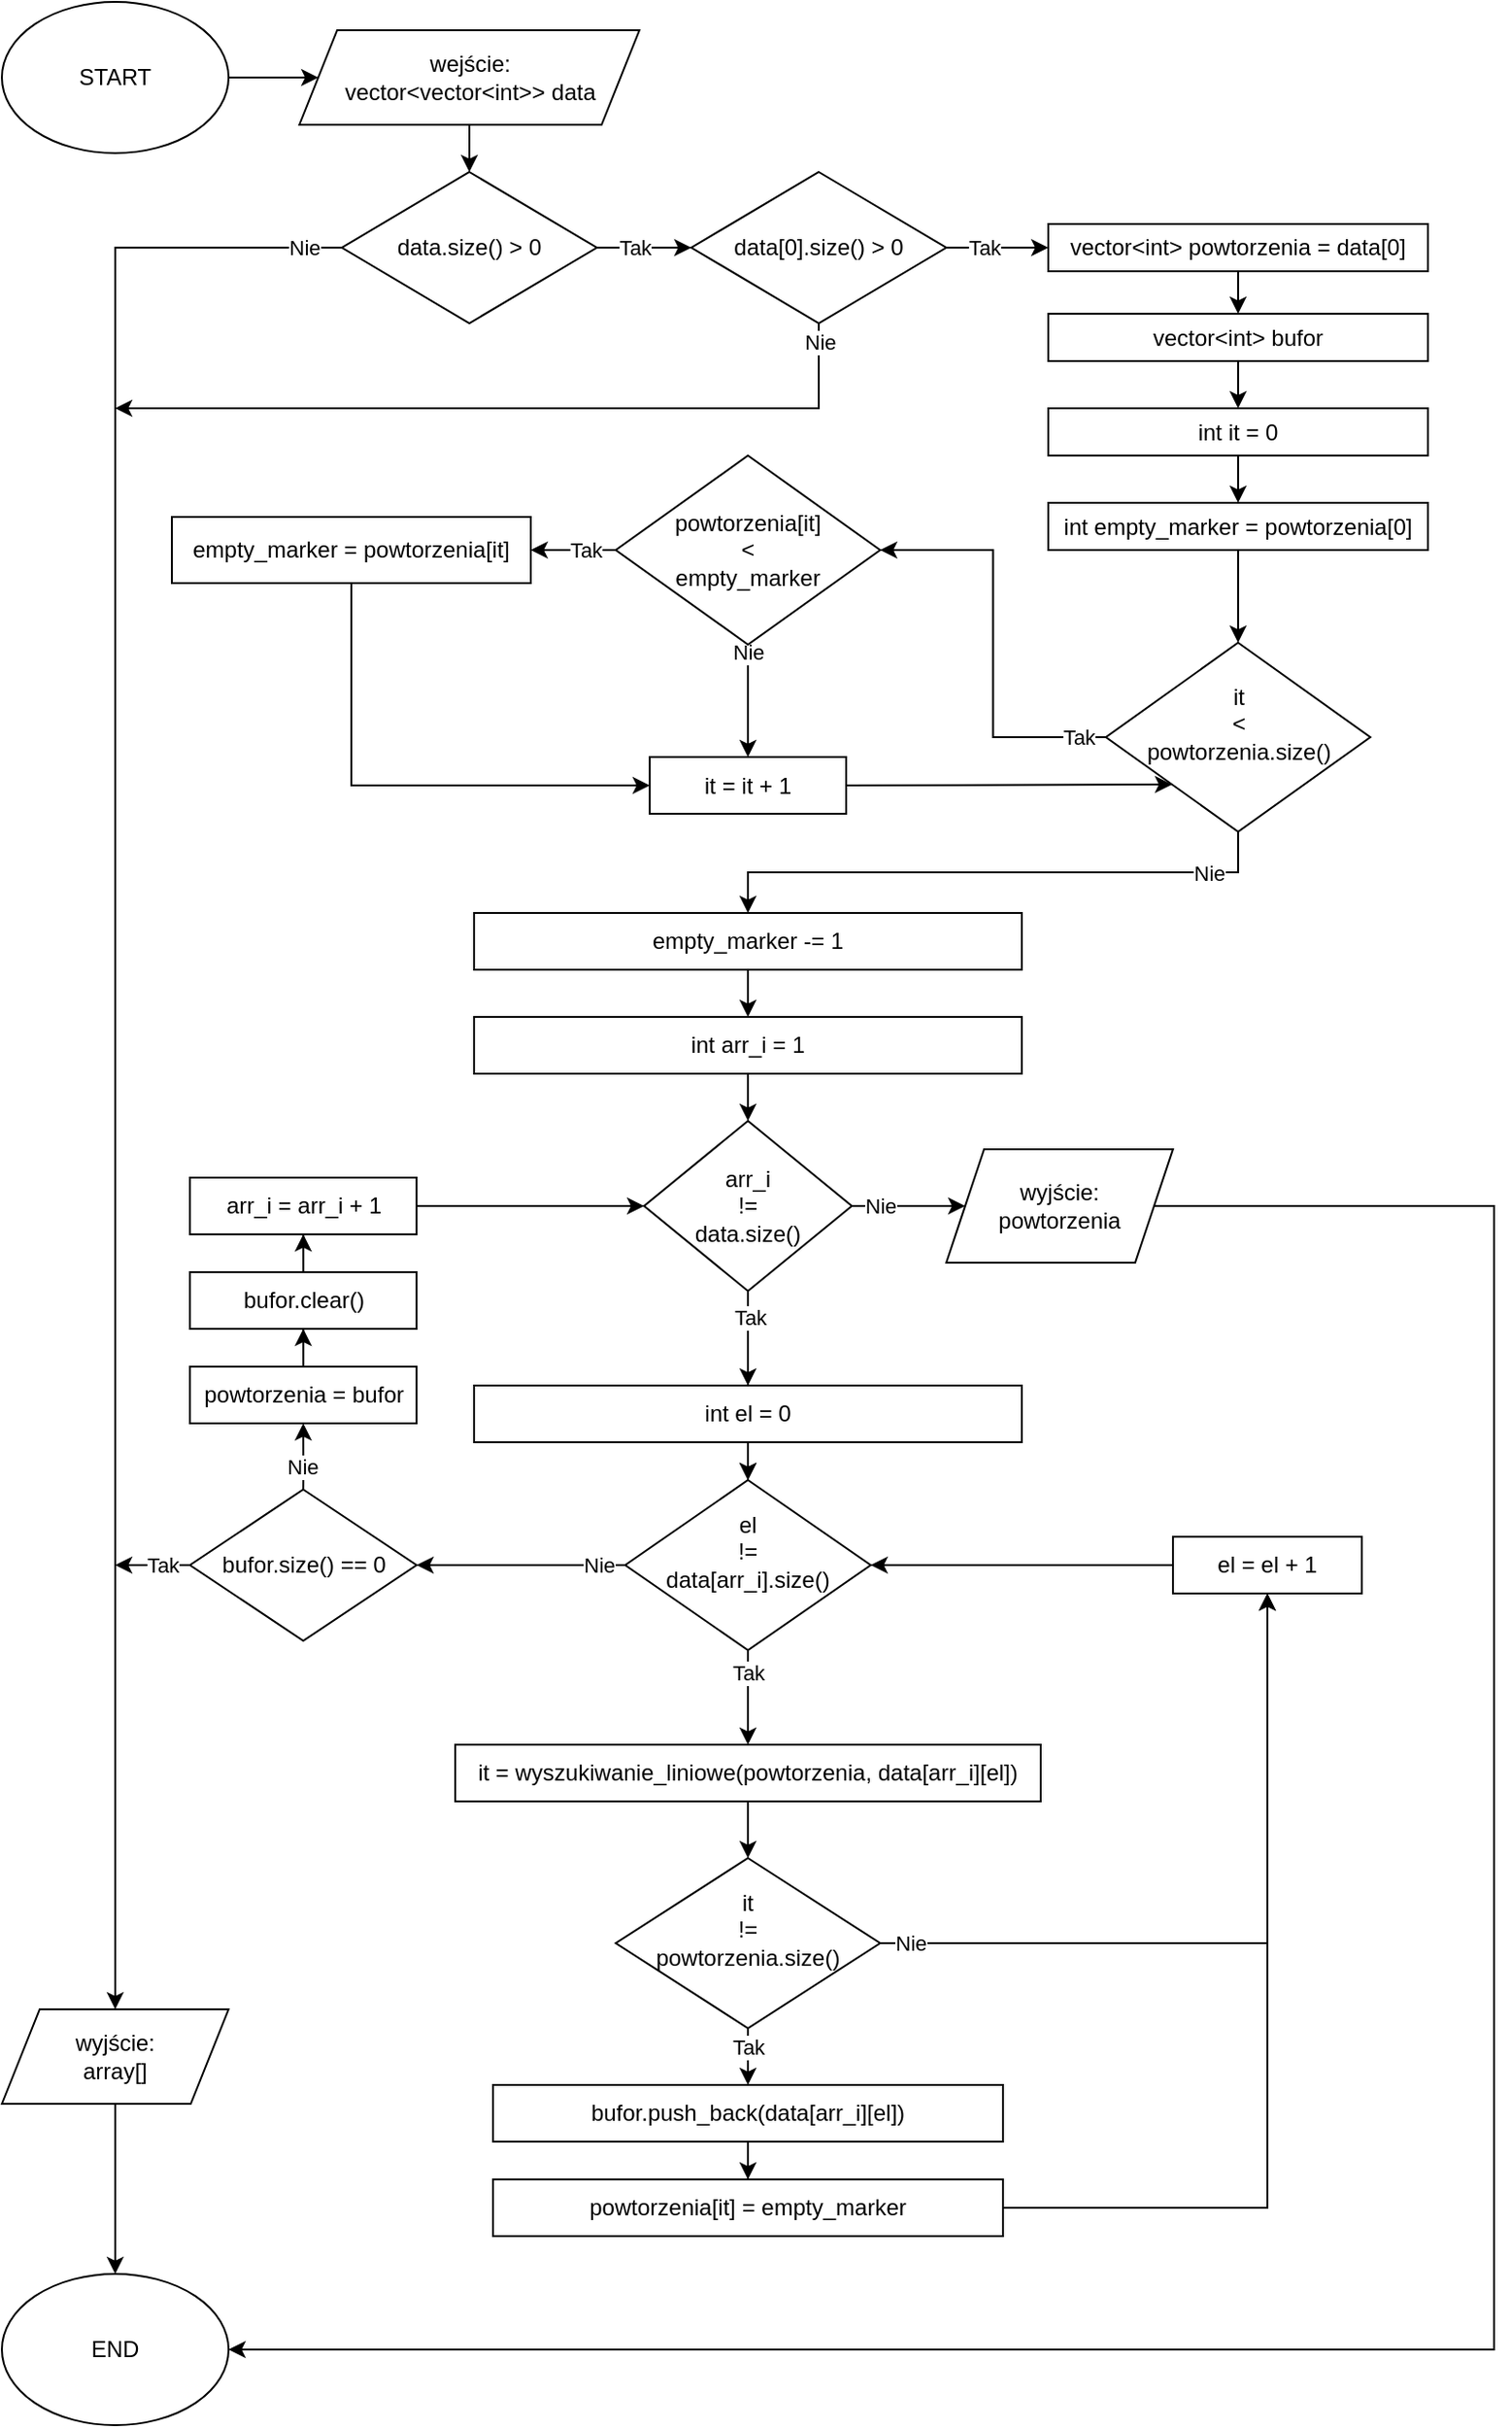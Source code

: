 <mxfile version="20.7.4" type="device"><diagram id="C5RBs43oDa-KdzZeNtuy" name="Page-1"><mxGraphModel dx="1863" dy="614" grid="1" gridSize="10" guides="1" tooltips="1" connect="1" arrows="1" fold="1" page="1" pageScale="1" pageWidth="827" pageHeight="1169" math="0" shadow="0"><root><mxCell id="WIyWlLk6GJQsqaUBKTNV-0"/><mxCell id="WIyWlLk6GJQsqaUBKTNV-1" parent="WIyWlLk6GJQsqaUBKTNV-0"/><mxCell id="8NVyN7WHSs_X_-aghORO-5" style="edgeStyle=orthogonalEdgeStyle;rounded=0;orthogonalLoop=1;jettySize=auto;html=1;" parent="WIyWlLk6GJQsqaUBKTNV-1" source="8NVyN7WHSs_X_-aghORO-1" target="8NVyN7WHSs_X_-aghORO-3" edge="1"><mxGeometry relative="1" as="geometry"/></mxCell><mxCell id="8NVyN7WHSs_X_-aghORO-1" value="START" style="ellipse;whiteSpace=wrap;html=1;" parent="WIyWlLk6GJQsqaUBKTNV-1" vertex="1"><mxGeometry x="-290" y="155" width="120" height="80" as="geometry"/></mxCell><mxCell id="8NVyN7WHSs_X_-aghORO-2" value="END" style="ellipse;whiteSpace=wrap;html=1;" parent="WIyWlLk6GJQsqaUBKTNV-1" vertex="1"><mxGeometry x="-290" y="1357" width="120" height="80" as="geometry"/></mxCell><mxCell id="8NVyN7WHSs_X_-aghORO-12" style="edgeStyle=orthogonalEdgeStyle;rounded=0;orthogonalLoop=1;jettySize=auto;html=1;entryX=0.5;entryY=0;entryDx=0;entryDy=0;" parent="WIyWlLk6GJQsqaUBKTNV-1" source="8NVyN7WHSs_X_-aghORO-3" target="kOhdva7PR1psGxXAZzKO-99" edge="1"><mxGeometry relative="1" as="geometry"><mxPoint x="-54.981" y="240.011" as="targetPoint"/></mxGeometry></mxCell><mxCell id="8NVyN7WHSs_X_-aghORO-3" value="wejście:&lt;br&gt;vector&amp;lt;vector&amp;lt;int&amp;gt;&amp;gt; data" style="shape=parallelogram;perimeter=parallelogramPerimeter;whiteSpace=wrap;html=1;fixedSize=1;" parent="WIyWlLk6GJQsqaUBKTNV-1" vertex="1"><mxGeometry x="-132.5" y="170" width="180" height="50" as="geometry"/></mxCell><mxCell id="8NVyN7WHSs_X_-aghORO-14" style="edgeStyle=orthogonalEdgeStyle;rounded=0;orthogonalLoop=1;jettySize=auto;html=1;entryX=0.5;entryY=0;entryDx=0;entryDy=0;exitX=0;exitY=0.5;exitDx=0;exitDy=0;" parent="WIyWlLk6GJQsqaUBKTNV-1" source="kOhdva7PR1psGxXAZzKO-99" target="8NVyN7WHSs_X_-aghORO-10" edge="1"><mxGeometry relative="1" as="geometry"><mxPoint x="-134.974" y="285.015" as="sourcePoint"/></mxGeometry></mxCell><mxCell id="8NVyN7WHSs_X_-aghORO-16" value="Nie" style="edgeLabel;html=1;align=center;verticalAlign=middle;resizable=0;points=[];" parent="8NVyN7WHSs_X_-aghORO-14" vertex="1" connectable="0"><mxGeometry x="-0.878" y="-1" relative="1" as="geometry"><mxPoint x="44" y="1" as="offset"/></mxGeometry></mxCell><mxCell id="kOhdva7PR1psGxXAZzKO-93" style="edgeStyle=orthogonalEdgeStyle;rounded=0;orthogonalLoop=1;jettySize=auto;html=1;entryX=0;entryY=0.5;entryDx=0;entryDy=0;exitX=1;exitY=0.5;exitDx=0;exitDy=0;" parent="WIyWlLk6GJQsqaUBKTNV-1" source="kOhdva7PR1psGxXAZzKO-99" target="kOhdva7PR1psGxXAZzKO-88" edge="1"><mxGeometry relative="1" as="geometry"><mxPoint x="25" y="285" as="sourcePoint"/></mxGeometry></mxCell><mxCell id="kOhdva7PR1psGxXAZzKO-95" value="Tak" style="edgeLabel;html=1;align=center;verticalAlign=middle;resizable=0;points=[];" parent="kOhdva7PR1psGxXAZzKO-93" vertex="1" connectable="0"><mxGeometry x="-0.769" relative="1" as="geometry"><mxPoint x="14" as="offset"/></mxGeometry></mxCell><mxCell id="8NVyN7WHSs_X_-aghORO-19" style="edgeStyle=orthogonalEdgeStyle;rounded=0;orthogonalLoop=1;jettySize=auto;html=1;" parent="WIyWlLk6GJQsqaUBKTNV-1" source="8NVyN7WHSs_X_-aghORO-10" target="8NVyN7WHSs_X_-aghORO-2" edge="1"><mxGeometry relative="1" as="geometry"/></mxCell><mxCell id="8NVyN7WHSs_X_-aghORO-10" value="wyjście:&lt;br&gt;array[]" style="shape=parallelogram;perimeter=parallelogramPerimeter;whiteSpace=wrap;html=1;fixedSize=1;" parent="WIyWlLk6GJQsqaUBKTNV-1" vertex="1"><mxGeometry x="-290" y="1217" width="120" height="50" as="geometry"/></mxCell><mxCell id="RmGd3rbnO8mDJZcx6CPZ-2" style="edgeStyle=orthogonalEdgeStyle;rounded=0;orthogonalLoop=1;jettySize=auto;html=1;exitX=0;exitY=0.5;exitDx=0;exitDy=0;entryX=1;entryY=0.5;entryDx=0;entryDy=0;" parent="WIyWlLk6GJQsqaUBKTNV-1" source="8NVyN7WHSs_X_-aghORO-27" target="8NVyN7WHSs_X_-aghORO-29" edge="1"><mxGeometry relative="1" as="geometry"/></mxCell><mxCell id="RmGd3rbnO8mDJZcx6CPZ-8" value="Tak" style="edgeLabel;html=1;align=center;verticalAlign=middle;resizable=0;points=[];" parent="RmGd3rbnO8mDJZcx6CPZ-2" vertex="1" connectable="0"><mxGeometry x="-0.742" y="-1" relative="1" as="geometry"><mxPoint x="-10" y="1" as="offset"/></mxGeometry></mxCell><mxCell id="RmGd3rbnO8mDJZcx6CPZ-22" style="edgeStyle=orthogonalEdgeStyle;rounded=0;orthogonalLoop=1;jettySize=auto;html=1;exitX=0.5;exitY=1;exitDx=0;exitDy=0;entryX=0.5;entryY=0;entryDx=0;entryDy=0;" parent="WIyWlLk6GJQsqaUBKTNV-1" source="8NVyN7WHSs_X_-aghORO-27" target="RmGd3rbnO8mDJZcx6CPZ-20" edge="1"><mxGeometry relative="1" as="geometry"><mxPoint x="50" y="569" as="targetPoint"/><Array as="points"><mxPoint x="105" y="550"/><mxPoint x="105" y="550"/></Array></mxGeometry></mxCell><mxCell id="RmGd3rbnO8mDJZcx6CPZ-23" value="Nie" style="edgeLabel;html=1;align=center;verticalAlign=middle;resizable=0;points=[];" parent="RmGd3rbnO8mDJZcx6CPZ-22" vertex="1" connectable="0"><mxGeometry x="-0.438" relative="1" as="geometry"><mxPoint y="-13" as="offset"/></mxGeometry></mxCell><mxCell id="8NVyN7WHSs_X_-aghORO-27" value="powtorzenia[it]&lt;br&gt;&amp;lt;&lt;br&gt;empty_marker" style="rhombus;whiteSpace=wrap;html=1;" parent="WIyWlLk6GJQsqaUBKTNV-1" vertex="1"><mxGeometry x="35" y="395" width="140" height="100" as="geometry"/></mxCell><mxCell id="RmGd3rbnO8mDJZcx6CPZ-28" style="edgeStyle=orthogonalEdgeStyle;rounded=0;orthogonalLoop=1;jettySize=auto;html=1;entryX=0;entryY=0.5;entryDx=0;entryDy=0;" parent="WIyWlLk6GJQsqaUBKTNV-1" source="8NVyN7WHSs_X_-aghORO-29" target="RmGd3rbnO8mDJZcx6CPZ-20" edge="1"><mxGeometry relative="1" as="geometry"><Array as="points"><mxPoint x="-105" y="569"/></Array></mxGeometry></mxCell><mxCell id="8NVyN7WHSs_X_-aghORO-29" value="empty_marker = powtorzenia[it]" style="rounded=0;whiteSpace=wrap;html=1;" parent="WIyWlLk6GJQsqaUBKTNV-1" vertex="1"><mxGeometry x="-200" y="427.5" width="190" height="35" as="geometry"/></mxCell><mxCell id="kOhdva7PR1psGxXAZzKO-0" style="edgeStyle=orthogonalEdgeStyle;rounded=0;orthogonalLoop=1;jettySize=auto;html=1;" parent="WIyWlLk6GJQsqaUBKTNV-1" source="8NVyN7WHSs_X_-aghORO-37" target="8NVyN7WHSs_X_-aghORO-38" edge="1"><mxGeometry relative="1" as="geometry"/></mxCell><mxCell id="8NVyN7WHSs_X_-aghORO-37" value="int arr_i = 1" style="rounded=0;whiteSpace=wrap;html=1;" parent="WIyWlLk6GJQsqaUBKTNV-1" vertex="1"><mxGeometry x="-40" y="692" width="290" height="30" as="geometry"/></mxCell><mxCell id="kOhdva7PR1psGxXAZzKO-1" style="edgeStyle=orthogonalEdgeStyle;rounded=0;orthogonalLoop=1;jettySize=auto;html=1;" parent="WIyWlLk6GJQsqaUBKTNV-1" source="8NVyN7WHSs_X_-aghORO-38" target="8NVyN7WHSs_X_-aghORO-41" edge="1"><mxGeometry relative="1" as="geometry"/></mxCell><mxCell id="kOhdva7PR1psGxXAZzKO-36" value="" style="edgeStyle=orthogonalEdgeStyle;rounded=0;orthogonalLoop=1;jettySize=auto;html=1;" parent="WIyWlLk6GJQsqaUBKTNV-1" source="8NVyN7WHSs_X_-aghORO-38" target="8NVyN7WHSs_X_-aghORO-42" edge="1"><mxGeometry relative="1" as="geometry"/></mxCell><mxCell id="kOhdva7PR1psGxXAZzKO-37" value="Tak" style="edgeLabel;html=1;align=center;verticalAlign=middle;resizable=0;points=[];" parent="kOhdva7PR1psGxXAZzKO-36" vertex="1" connectable="0"><mxGeometry x="-0.72" y="1" relative="1" as="geometry"><mxPoint as="offset"/></mxGeometry></mxCell><mxCell id="kOhdva7PR1psGxXAZzKO-73" style="edgeStyle=orthogonalEdgeStyle;rounded=0;orthogonalLoop=1;jettySize=auto;html=1;entryX=0;entryY=0.5;entryDx=0;entryDy=0;" parent="WIyWlLk6GJQsqaUBKTNV-1" source="8NVyN7WHSs_X_-aghORO-38" target="kOhdva7PR1psGxXAZzKO-72" edge="1"><mxGeometry relative="1" as="geometry"/></mxCell><mxCell id="kOhdva7PR1psGxXAZzKO-74" value="Nie" style="edgeLabel;html=1;align=center;verticalAlign=middle;resizable=0;points=[];" parent="kOhdva7PR1psGxXAZzKO-73" vertex="1" connectable="0"><mxGeometry x="-0.809" relative="1" as="geometry"><mxPoint x="9" as="offset"/></mxGeometry></mxCell><mxCell id="8NVyN7WHSs_X_-aghORO-38" value="arr_i&lt;br&gt;!=&lt;br&gt;data.size()" style="rhombus;whiteSpace=wrap;html=1;" parent="WIyWlLk6GJQsqaUBKTNV-1" vertex="1"><mxGeometry x="50" y="747" width="110" height="90" as="geometry"/></mxCell><mxCell id="kOhdva7PR1psGxXAZzKO-66" style="edgeStyle=orthogonalEdgeStyle;rounded=0;orthogonalLoop=1;jettySize=auto;html=1;entryX=0;entryY=0.5;entryDx=0;entryDy=0;" parent="WIyWlLk6GJQsqaUBKTNV-1" source="8NVyN7WHSs_X_-aghORO-40" target="8NVyN7WHSs_X_-aghORO-38" edge="1"><mxGeometry relative="1" as="geometry"/></mxCell><mxCell id="8NVyN7WHSs_X_-aghORO-40" value="arr_i = arr_i + 1" style="rounded=0;whiteSpace=wrap;html=1;" parent="WIyWlLk6GJQsqaUBKTNV-1" vertex="1"><mxGeometry x="-190.44" y="777" width="120" height="30" as="geometry"/></mxCell><mxCell id="kOhdva7PR1psGxXAZzKO-17" style="edgeStyle=orthogonalEdgeStyle;rounded=0;orthogonalLoop=1;jettySize=auto;html=1;" parent="WIyWlLk6GJQsqaUBKTNV-1" source="8NVyN7WHSs_X_-aghORO-41" target="8NVyN7WHSs_X_-aghORO-42" edge="1"><mxGeometry relative="1" as="geometry"/></mxCell><mxCell id="8NVyN7WHSs_X_-aghORO-41" value="&amp;nbsp;int el = 0&amp;nbsp;" style="rounded=0;whiteSpace=wrap;html=1;" parent="WIyWlLk6GJQsqaUBKTNV-1" vertex="1"><mxGeometry x="-40" y="887" width="290" height="30" as="geometry"/></mxCell><mxCell id="kOhdva7PR1psGxXAZzKO-34" style="edgeStyle=orthogonalEdgeStyle;rounded=0;orthogonalLoop=1;jettySize=auto;html=1;entryX=0.5;entryY=0;entryDx=0;entryDy=0;" parent="WIyWlLk6GJQsqaUBKTNV-1" source="8NVyN7WHSs_X_-aghORO-42" target="kOhdva7PR1psGxXAZzKO-33" edge="1"><mxGeometry relative="1" as="geometry"/></mxCell><mxCell id="kOhdva7PR1psGxXAZzKO-35" value="Tak" style="edgeLabel;html=1;align=center;verticalAlign=middle;resizable=0;points=[];" parent="kOhdva7PR1psGxXAZzKO-34" vertex="1" connectable="0"><mxGeometry x="-0.668" relative="1" as="geometry"><mxPoint y="3" as="offset"/></mxGeometry></mxCell><mxCell id="kOhdva7PR1psGxXAZzKO-56" style="edgeStyle=orthogonalEdgeStyle;rounded=0;orthogonalLoop=1;jettySize=auto;html=1;entryX=1;entryY=0.5;entryDx=0;entryDy=0;" parent="WIyWlLk6GJQsqaUBKTNV-1" source="8NVyN7WHSs_X_-aghORO-42" target="kOhdva7PR1psGxXAZzKO-54" edge="1"><mxGeometry relative="1" as="geometry"/></mxCell><mxCell id="kOhdva7PR1psGxXAZzKO-57" value="Nie" style="edgeLabel;html=1;align=center;verticalAlign=middle;resizable=0;points=[];" parent="kOhdva7PR1psGxXAZzKO-56" vertex="1" connectable="0"><mxGeometry x="-0.8" y="4" relative="1" as="geometry"><mxPoint x="-3" y="-4" as="offset"/></mxGeometry></mxCell><mxCell id="8NVyN7WHSs_X_-aghORO-42" value="el&lt;br&gt;!=&lt;br&gt;data[arr_i].size()&lt;br&gt;&amp;nbsp; &amp;nbsp;" style="rhombus;whiteSpace=wrap;html=1;" parent="WIyWlLk6GJQsqaUBKTNV-1" vertex="1"><mxGeometry x="40" y="937" width="130" height="90" as="geometry"/></mxCell><mxCell id="kOhdva7PR1psGxXAZzKO-24" style="edgeStyle=orthogonalEdgeStyle;rounded=0;orthogonalLoop=1;jettySize=auto;html=1;entryX=1;entryY=0.5;entryDx=0;entryDy=0;" parent="WIyWlLk6GJQsqaUBKTNV-1" source="8NVyN7WHSs_X_-aghORO-43" target="8NVyN7WHSs_X_-aghORO-42" edge="1"><mxGeometry relative="1" as="geometry"><Array as="points"><mxPoint x="310" y="982"/><mxPoint x="310" y="982"/></Array></mxGeometry></mxCell><mxCell id="8NVyN7WHSs_X_-aghORO-43" value="el = el + 1" style="rounded=0;whiteSpace=wrap;html=1;" parent="WIyWlLk6GJQsqaUBKTNV-1" vertex="1"><mxGeometry x="330" y="967" width="100" height="30" as="geometry"/></mxCell><mxCell id="kOhdva7PR1psGxXAZzKO-40" style="edgeStyle=orthogonalEdgeStyle;rounded=0;orthogonalLoop=1;jettySize=auto;html=1;entryX=0.5;entryY=0;entryDx=0;entryDy=0;" parent="WIyWlLk6GJQsqaUBKTNV-1" source="kOhdva7PR1psGxXAZzKO-33" target="kOhdva7PR1psGxXAZzKO-38" edge="1"><mxGeometry relative="1" as="geometry"/></mxCell><mxCell id="kOhdva7PR1psGxXAZzKO-33" value="it = wyszukiwanie_liniowe(powtorzenia, data[arr_i][el])" style="rounded=0;whiteSpace=wrap;html=1;" parent="WIyWlLk6GJQsqaUBKTNV-1" vertex="1"><mxGeometry x="-50" y="1077" width="310" height="30" as="geometry"/></mxCell><mxCell id="kOhdva7PR1psGxXAZzKO-42" style="edgeStyle=orthogonalEdgeStyle;rounded=0;orthogonalLoop=1;jettySize=auto;html=1;entryX=0.5;entryY=1;entryDx=0;entryDy=0;" parent="WIyWlLk6GJQsqaUBKTNV-1" source="kOhdva7PR1psGxXAZzKO-38" target="8NVyN7WHSs_X_-aghORO-43" edge="1"><mxGeometry relative="1" as="geometry"/></mxCell><mxCell id="kOhdva7PR1psGxXAZzKO-43" value="Nie" style="edgeLabel;html=1;align=center;verticalAlign=middle;resizable=0;points=[];" parent="kOhdva7PR1psGxXAZzKO-42" vertex="1" connectable="0"><mxGeometry x="-0.919" relative="1" as="geometry"><mxPoint as="offset"/></mxGeometry></mxCell><mxCell id="kOhdva7PR1psGxXAZzKO-47" style="edgeStyle=orthogonalEdgeStyle;rounded=0;orthogonalLoop=1;jettySize=auto;html=1;" parent="WIyWlLk6GJQsqaUBKTNV-1" source="kOhdva7PR1psGxXAZzKO-38" target="kOhdva7PR1psGxXAZzKO-44" edge="1"><mxGeometry relative="1" as="geometry"/></mxCell><mxCell id="kOhdva7PR1psGxXAZzKO-53" value="Tak" style="edgeLabel;html=1;align=center;verticalAlign=middle;resizable=0;points=[];" parent="kOhdva7PR1psGxXAZzKO-47" vertex="1" connectable="0"><mxGeometry x="-0.784" relative="1" as="geometry"><mxPoint y="4" as="offset"/></mxGeometry></mxCell><mxCell id="kOhdva7PR1psGxXAZzKO-38" value="it&lt;br&gt;!=&lt;br&gt;powtorzenia.size()&lt;br&gt;&amp;nbsp; &amp;nbsp;&amp;nbsp;" style="rhombus;whiteSpace=wrap;html=1;" parent="WIyWlLk6GJQsqaUBKTNV-1" vertex="1"><mxGeometry x="35" y="1137" width="140" height="90" as="geometry"/></mxCell><mxCell id="kOhdva7PR1psGxXAZzKO-48" style="edgeStyle=orthogonalEdgeStyle;rounded=0;orthogonalLoop=1;jettySize=auto;html=1;entryX=0.5;entryY=0;entryDx=0;entryDy=0;" parent="WIyWlLk6GJQsqaUBKTNV-1" source="kOhdva7PR1psGxXAZzKO-44" target="kOhdva7PR1psGxXAZzKO-46" edge="1"><mxGeometry relative="1" as="geometry"/></mxCell><mxCell id="kOhdva7PR1psGxXAZzKO-44" value="bufor.push_back(data[arr_i][el])" style="rounded=0;whiteSpace=wrap;html=1;" parent="WIyWlLk6GJQsqaUBKTNV-1" vertex="1"><mxGeometry x="-30" y="1257" width="270" height="30" as="geometry"/></mxCell><mxCell id="kOhdva7PR1psGxXAZzKO-49" style="edgeStyle=orthogonalEdgeStyle;rounded=0;orthogonalLoop=1;jettySize=auto;html=1;entryX=0.5;entryY=1;entryDx=0;entryDy=0;" parent="WIyWlLk6GJQsqaUBKTNV-1" source="kOhdva7PR1psGxXAZzKO-46" target="8NVyN7WHSs_X_-aghORO-43" edge="1"><mxGeometry relative="1" as="geometry"><mxPoint x="380" y="1187" as="targetPoint"/></mxGeometry></mxCell><mxCell id="kOhdva7PR1psGxXAZzKO-46" value="powtorzenia[it] = empty_marker" style="rounded=0;whiteSpace=wrap;html=1;" parent="WIyWlLk6GJQsqaUBKTNV-1" vertex="1"><mxGeometry x="-30" y="1307" width="270" height="30" as="geometry"/></mxCell><mxCell id="kOhdva7PR1psGxXAZzKO-61" style="edgeStyle=orthogonalEdgeStyle;rounded=0;orthogonalLoop=1;jettySize=auto;html=1;entryX=0.5;entryY=1;entryDx=0;entryDy=0;exitX=0.5;exitY=0;exitDx=0;exitDy=0;" parent="WIyWlLk6GJQsqaUBKTNV-1" source="kOhdva7PR1psGxXAZzKO-54" target="kOhdva7PR1psGxXAZzKO-62" edge="1"><mxGeometry relative="1" as="geometry"><mxPoint x="-120.44" y="877.0" as="targetPoint"/><Array as="points"><mxPoint x="-130.44" y="937"/><mxPoint x="-130.44" y="937"/></Array></mxGeometry></mxCell><mxCell id="kOhdva7PR1psGxXAZzKO-69" value="Nie" style="edgeLabel;html=1;align=center;verticalAlign=middle;resizable=0;points=[];" parent="kOhdva7PR1psGxXAZzKO-61" vertex="1" connectable="0"><mxGeometry x="-0.308" y="1" relative="1" as="geometry"><mxPoint as="offset"/></mxGeometry></mxCell><mxCell id="kOhdva7PR1psGxXAZzKO-67" style="edgeStyle=orthogonalEdgeStyle;rounded=0;orthogonalLoop=1;jettySize=auto;html=1;" parent="WIyWlLk6GJQsqaUBKTNV-1" source="kOhdva7PR1psGxXAZzKO-54" edge="1"><mxGeometry relative="1" as="geometry"><mxPoint x="-230" y="982" as="targetPoint"/></mxGeometry></mxCell><mxCell id="kOhdva7PR1psGxXAZzKO-68" value="Tak" style="edgeLabel;html=1;align=center;verticalAlign=middle;resizable=0;points=[];" parent="kOhdva7PR1psGxXAZzKO-67" vertex="1" connectable="0"><mxGeometry x="-0.279" relative="1" as="geometry"><mxPoint as="offset"/></mxGeometry></mxCell><mxCell id="kOhdva7PR1psGxXAZzKO-54" value="bufor.size() == 0" style="rhombus;whiteSpace=wrap;html=1;" parent="WIyWlLk6GJQsqaUBKTNV-1" vertex="1"><mxGeometry x="-190.44" y="942" width="120" height="80" as="geometry"/></mxCell><mxCell id="kOhdva7PR1psGxXAZzKO-64" style="edgeStyle=orthogonalEdgeStyle;rounded=0;orthogonalLoop=1;jettySize=auto;html=1;entryX=0.5;entryY=1;entryDx=0;entryDy=0;" parent="WIyWlLk6GJQsqaUBKTNV-1" source="kOhdva7PR1psGxXAZzKO-62" target="kOhdva7PR1psGxXAZzKO-63" edge="1"><mxGeometry relative="1" as="geometry"/></mxCell><mxCell id="kOhdva7PR1psGxXAZzKO-62" value="powtorzenia = bufor" style="rounded=0;whiteSpace=wrap;html=1;" parent="WIyWlLk6GJQsqaUBKTNV-1" vertex="1"><mxGeometry x="-190.44" y="877" width="120" height="30" as="geometry"/></mxCell><mxCell id="kOhdva7PR1psGxXAZzKO-65" style="edgeStyle=orthogonalEdgeStyle;rounded=0;orthogonalLoop=1;jettySize=auto;html=1;entryX=0.5;entryY=1;entryDx=0;entryDy=0;" parent="WIyWlLk6GJQsqaUBKTNV-1" source="kOhdva7PR1psGxXAZzKO-63" target="8NVyN7WHSs_X_-aghORO-40" edge="1"><mxGeometry relative="1" as="geometry"/></mxCell><mxCell id="kOhdva7PR1psGxXAZzKO-63" value="bufor.clear()" style="rounded=0;whiteSpace=wrap;html=1;" parent="WIyWlLk6GJQsqaUBKTNV-1" vertex="1"><mxGeometry x="-190.44" y="827" width="120" height="30" as="geometry"/></mxCell><mxCell id="kOhdva7PR1psGxXAZzKO-75" style="edgeStyle=orthogonalEdgeStyle;rounded=0;orthogonalLoop=1;jettySize=auto;html=1;entryX=1;entryY=0.5;entryDx=0;entryDy=0;" parent="WIyWlLk6GJQsqaUBKTNV-1" source="kOhdva7PR1psGxXAZzKO-72" target="8NVyN7WHSs_X_-aghORO-2" edge="1"><mxGeometry relative="1" as="geometry"><Array as="points"><mxPoint x="500" y="792"/><mxPoint x="500" y="1397"/></Array></mxGeometry></mxCell><mxCell id="kOhdva7PR1psGxXAZzKO-72" value="wyjście:&lt;br&gt;powtorzenia" style="shape=parallelogram;perimeter=parallelogramPerimeter;whiteSpace=wrap;html=1;fixedSize=1;" parent="WIyWlLk6GJQsqaUBKTNV-1" vertex="1"><mxGeometry x="210" y="762" width="120" height="60" as="geometry"/></mxCell><mxCell id="kOhdva7PR1psGxXAZzKO-83" style="edgeStyle=orthogonalEdgeStyle;rounded=0;orthogonalLoop=1;jettySize=auto;html=1;entryX=0.5;entryY=0;entryDx=0;entryDy=0;" parent="WIyWlLk6GJQsqaUBKTNV-1" source="kOhdva7PR1psGxXAZzKO-76" target="kOhdva7PR1psGxXAZzKO-78" edge="1"><mxGeometry relative="1" as="geometry"/></mxCell><mxCell id="kOhdva7PR1psGxXAZzKO-76" value="vector&amp;lt;int&amp;gt; powtorzenia = data[0]" style="rounded=0;whiteSpace=wrap;html=1;" parent="WIyWlLk6GJQsqaUBKTNV-1" vertex="1"><mxGeometry x="264" y="272.5" width="201" height="25" as="geometry"/></mxCell><mxCell id="kOhdva7PR1psGxXAZzKO-84" style="edgeStyle=orthogonalEdgeStyle;rounded=0;orthogonalLoop=1;jettySize=auto;html=1;entryX=0.5;entryY=0;entryDx=0;entryDy=0;" parent="WIyWlLk6GJQsqaUBKTNV-1" source="kOhdva7PR1psGxXAZzKO-78" target="kOhdva7PR1psGxXAZzKO-79" edge="1"><mxGeometry relative="1" as="geometry"/></mxCell><mxCell id="kOhdva7PR1psGxXAZzKO-78" value="vector&amp;lt;int&amp;gt; bufor" style="rounded=0;whiteSpace=wrap;html=1;" parent="WIyWlLk6GJQsqaUBKTNV-1" vertex="1"><mxGeometry x="264" y="320" width="201" height="25" as="geometry"/></mxCell><mxCell id="kOhdva7PR1psGxXAZzKO-85" style="edgeStyle=orthogonalEdgeStyle;rounded=0;orthogonalLoop=1;jettySize=auto;html=1;entryX=0.5;entryY=0;entryDx=0;entryDy=0;" parent="WIyWlLk6GJQsqaUBKTNV-1" source="kOhdva7PR1psGxXAZzKO-79" target="kOhdva7PR1psGxXAZzKO-80" edge="1"><mxGeometry relative="1" as="geometry"/></mxCell><mxCell id="kOhdva7PR1psGxXAZzKO-79" value="int it = 0" style="rounded=0;whiteSpace=wrap;html=1;" parent="WIyWlLk6GJQsqaUBKTNV-1" vertex="1"><mxGeometry x="264" y="370" width="201" height="25" as="geometry"/></mxCell><mxCell id="RmGd3rbnO8mDJZcx6CPZ-11" style="edgeStyle=orthogonalEdgeStyle;rounded=0;orthogonalLoop=1;jettySize=auto;html=1;exitX=0.5;exitY=1;exitDx=0;exitDy=0;entryX=0.5;entryY=0;entryDx=0;entryDy=0;" parent="WIyWlLk6GJQsqaUBKTNV-1" source="kOhdva7PR1psGxXAZzKO-80" target="RmGd3rbnO8mDJZcx6CPZ-9" edge="1"><mxGeometry relative="1" as="geometry"/></mxCell><mxCell id="kOhdva7PR1psGxXAZzKO-80" value="int empty_marker = powtorzenia[0]" style="rounded=0;whiteSpace=wrap;html=1;" parent="WIyWlLk6GJQsqaUBKTNV-1" vertex="1"><mxGeometry x="264" y="420" width="201" height="25" as="geometry"/></mxCell><mxCell id="kOhdva7PR1psGxXAZzKO-94" style="edgeStyle=orthogonalEdgeStyle;rounded=0;orthogonalLoop=1;jettySize=auto;html=1;entryX=0;entryY=0.5;entryDx=0;entryDy=0;" parent="WIyWlLk6GJQsqaUBKTNV-1" source="kOhdva7PR1psGxXAZzKO-88" target="kOhdva7PR1psGxXAZzKO-76" edge="1"><mxGeometry relative="1" as="geometry"/></mxCell><mxCell id="kOhdva7PR1psGxXAZzKO-96" value="Tak" style="edgeLabel;html=1;align=center;verticalAlign=middle;resizable=0;points=[];" parent="kOhdva7PR1psGxXAZzKO-94" vertex="1" connectable="0"><mxGeometry x="-0.631" relative="1" as="geometry"><mxPoint x="10" as="offset"/></mxGeometry></mxCell><mxCell id="kOhdva7PR1psGxXAZzKO-97" style="edgeStyle=orthogonalEdgeStyle;rounded=0;orthogonalLoop=1;jettySize=auto;html=1;" parent="WIyWlLk6GJQsqaUBKTNV-1" source="kOhdva7PR1psGxXAZzKO-88" edge="1"><mxGeometry relative="1" as="geometry"><mxPoint x="-230" y="370" as="targetPoint"/><Array as="points"><mxPoint x="143" y="370"/></Array></mxGeometry></mxCell><mxCell id="kOhdva7PR1psGxXAZzKO-98" value="Nie" style="edgeLabel;html=1;align=center;verticalAlign=middle;resizable=0;points=[];" parent="kOhdva7PR1psGxXAZzKO-97" vertex="1" connectable="0"><mxGeometry x="-0.952" relative="1" as="geometry"><mxPoint as="offset"/></mxGeometry></mxCell><mxCell id="kOhdva7PR1psGxXAZzKO-88" value="data[0].size() &amp;gt; 0" style="rhombus;whiteSpace=wrap;html=1;" parent="WIyWlLk6GJQsqaUBKTNV-1" vertex="1"><mxGeometry x="75" y="245" width="135" height="80" as="geometry"/></mxCell><mxCell id="kOhdva7PR1psGxXAZzKO-99" value="data.size() &amp;gt; 0" style="rhombus;whiteSpace=wrap;html=1;" parent="WIyWlLk6GJQsqaUBKTNV-1" vertex="1"><mxGeometry x="-110" y="245" width="135" height="80" as="geometry"/></mxCell><mxCell id="RmGd3rbnO8mDJZcx6CPZ-29" style="edgeStyle=orthogonalEdgeStyle;rounded=0;orthogonalLoop=1;jettySize=auto;html=1;exitX=0.5;exitY=1;exitDx=0;exitDy=0;entryX=0.5;entryY=0;entryDx=0;entryDy=0;" parent="WIyWlLk6GJQsqaUBKTNV-1" source="RmGd3rbnO8mDJZcx6CPZ-7" target="8NVyN7WHSs_X_-aghORO-37" edge="1"><mxGeometry relative="1" as="geometry"/></mxCell><mxCell id="RmGd3rbnO8mDJZcx6CPZ-7" value="empty_marker -= 1" style="rounded=0;whiteSpace=wrap;html=1;" parent="WIyWlLk6GJQsqaUBKTNV-1" vertex="1"><mxGeometry x="-40" y="637" width="290" height="30" as="geometry"/></mxCell><mxCell id="RmGd3rbnO8mDJZcx6CPZ-10" style="edgeStyle=orthogonalEdgeStyle;rounded=0;orthogonalLoop=1;jettySize=auto;html=1;exitX=0;exitY=0.5;exitDx=0;exitDy=0;entryX=1;entryY=0.5;entryDx=0;entryDy=0;" parent="WIyWlLk6GJQsqaUBKTNV-1" source="RmGd3rbnO8mDJZcx6CPZ-9" target="8NVyN7WHSs_X_-aghORO-27" edge="1"><mxGeometry relative="1" as="geometry"/></mxCell><mxCell id="RmGd3rbnO8mDJZcx6CPZ-15" value="Tak" style="edgeLabel;html=1;align=center;verticalAlign=middle;resizable=0;points=[];" parent="RmGd3rbnO8mDJZcx6CPZ-10" vertex="1" connectable="0"><mxGeometry x="-0.721" y="1" relative="1" as="geometry"><mxPoint x="16" y="-1" as="offset"/></mxGeometry></mxCell><mxCell id="RmGd3rbnO8mDJZcx6CPZ-12" style="edgeStyle=orthogonalEdgeStyle;rounded=0;orthogonalLoop=1;jettySize=auto;html=1;exitX=0.5;exitY=1;exitDx=0;exitDy=0;entryX=0.5;entryY=0;entryDx=0;entryDy=0;" parent="WIyWlLk6GJQsqaUBKTNV-1" source="RmGd3rbnO8mDJZcx6CPZ-9" target="RmGd3rbnO8mDJZcx6CPZ-7" edge="1"><mxGeometry relative="1" as="geometry"/></mxCell><mxCell id="RmGd3rbnO8mDJZcx6CPZ-16" value="Nie" style="edgeLabel;html=1;align=center;verticalAlign=middle;resizable=0;points=[];" parent="RmGd3rbnO8mDJZcx6CPZ-12" vertex="1" connectable="0"><mxGeometry x="-0.757" relative="1" as="geometry"><mxPoint as="offset"/></mxGeometry></mxCell><mxCell id="RmGd3rbnO8mDJZcx6CPZ-9" value="it&lt;br&gt;&amp;lt;&lt;br&gt;powtorzenia.size()&lt;br&gt;&amp;nbsp;" style="rhombus;whiteSpace=wrap;html=1;" parent="WIyWlLk6GJQsqaUBKTNV-1" vertex="1"><mxGeometry x="294.5" y="494" width="140" height="100" as="geometry"/></mxCell><mxCell id="RmGd3rbnO8mDJZcx6CPZ-21" style="edgeStyle=orthogonalEdgeStyle;rounded=0;orthogonalLoop=1;jettySize=auto;html=1;exitX=1;exitY=0.5;exitDx=0;exitDy=0;entryX=0;entryY=1;entryDx=0;entryDy=0;" parent="WIyWlLk6GJQsqaUBKTNV-1" source="RmGd3rbnO8mDJZcx6CPZ-20" target="RmGd3rbnO8mDJZcx6CPZ-9" edge="1"><mxGeometry relative="1" as="geometry"><Array as="points"><mxPoint x="329" y="570"/></Array></mxGeometry></mxCell><mxCell id="RmGd3rbnO8mDJZcx6CPZ-20" value="it = it + 1" style="rounded=0;whiteSpace=wrap;html=1;" parent="WIyWlLk6GJQsqaUBKTNV-1" vertex="1"><mxGeometry x="53" y="554.5" width="104" height="30" as="geometry"/></mxCell></root></mxGraphModel></diagram></mxfile>